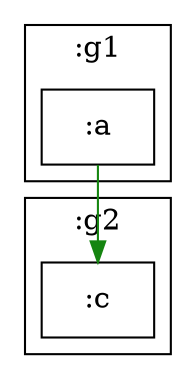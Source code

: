 /* Generated by GvGen v.1.0 (https://www.github.com/stricaud/gvgen) */

digraph G {
compound=true;
   subgraph cluster1 {
   shape="rectangle";
label=":g1";
      node3 [shape="rectangle",label=":a"];
   }
   subgraph cluster2 {
   shape="rectangle";
label=":g2";
      node4 [shape="rectangle",label=":c"];
   }
node3->node4 [color="#158510"];
}
